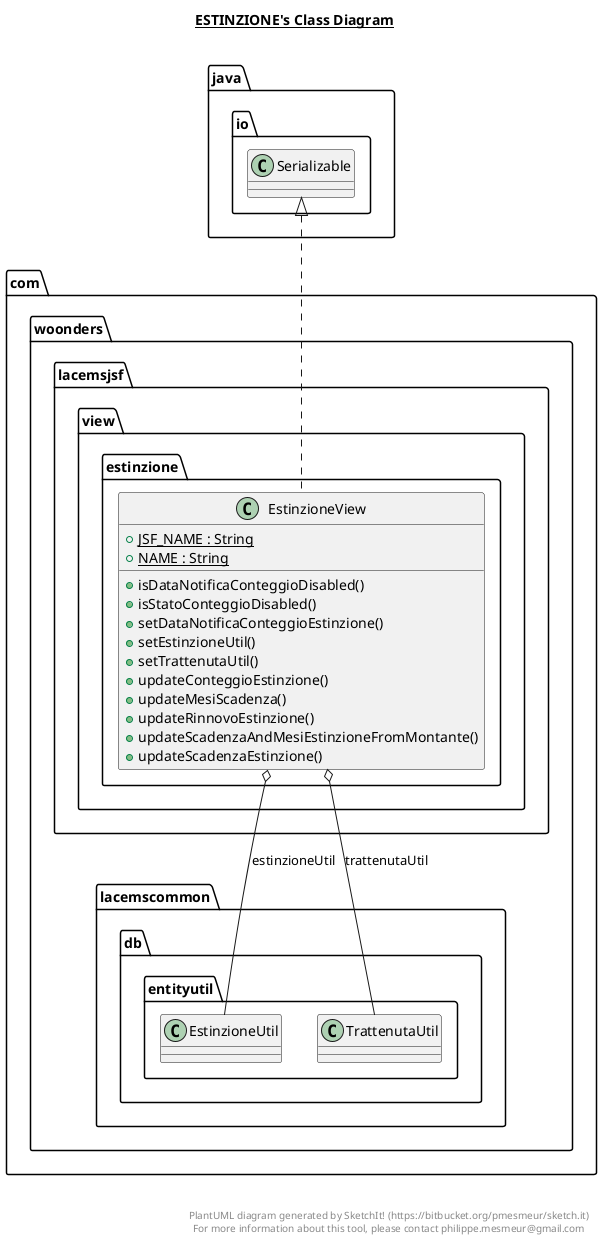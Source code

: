 @startuml

title __ESTINZIONE's Class Diagram__\n

  namespace com.woonders.lacemsjsf.view.estinzione {
    class com.woonders.lacemsjsf.view.estinzione.EstinzioneView {
        {static} + JSF_NAME : String
        {static} + NAME : String
        + isDataNotificaConteggioDisabled()
        + isStatoConteggioDisabled()
        + setDataNotificaConteggioEstinzione()
        + setEstinzioneUtil()
        + setTrattenutaUtil()
        + updateConteggioEstinzione()
        + updateMesiScadenza()
        + updateRinnovoEstinzione()
        + updateScadenzaAndMesiEstinzioneFromMontante()
        + updateScadenzaEstinzione()
    }
  }
  

  com.woonders.lacemsjsf.view.estinzione.EstinzioneView .up.|> java.io.Serializable
  com.woonders.lacemsjsf.view.estinzione.EstinzioneView o-- com.woonders.lacemscommon.db.entityutil.EstinzioneUtil : estinzioneUtil
  com.woonders.lacemsjsf.view.estinzione.EstinzioneView o-- com.woonders.lacemscommon.db.entityutil.TrattenutaUtil : trattenutaUtil


right footer


PlantUML diagram generated by SketchIt! (https://bitbucket.org/pmesmeur/sketch.it)
For more information about this tool, please contact philippe.mesmeur@gmail.com
endfooter

@enduml
